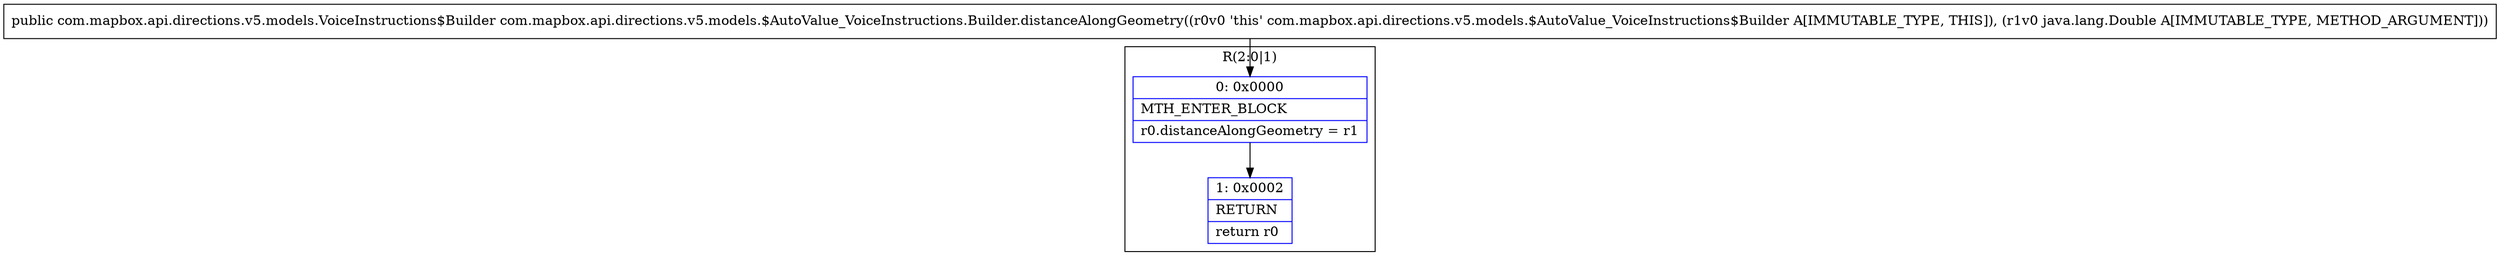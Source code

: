 digraph "CFG forcom.mapbox.api.directions.v5.models.$AutoValue_VoiceInstructions.Builder.distanceAlongGeometry(Ljava\/lang\/Double;)Lcom\/mapbox\/api\/directions\/v5\/models\/VoiceInstructions$Builder;" {
subgraph cluster_Region_709626483 {
label = "R(2:0|1)";
node [shape=record,color=blue];
Node_0 [shape=record,label="{0\:\ 0x0000|MTH_ENTER_BLOCK\l|r0.distanceAlongGeometry = r1\l}"];
Node_1 [shape=record,label="{1\:\ 0x0002|RETURN\l|return r0\l}"];
}
MethodNode[shape=record,label="{public com.mapbox.api.directions.v5.models.VoiceInstructions$Builder com.mapbox.api.directions.v5.models.$AutoValue_VoiceInstructions.Builder.distanceAlongGeometry((r0v0 'this' com.mapbox.api.directions.v5.models.$AutoValue_VoiceInstructions$Builder A[IMMUTABLE_TYPE, THIS]), (r1v0 java.lang.Double A[IMMUTABLE_TYPE, METHOD_ARGUMENT])) }"];
MethodNode -> Node_0;
Node_0 -> Node_1;
}

